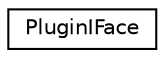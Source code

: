 digraph "Graphical Class Hierarchy"
{
 // LATEX_PDF_SIZE
  edge [fontname="Helvetica",fontsize="10",labelfontname="Helvetica",labelfontsize="10"];
  node [fontname="Helvetica",fontsize="10",shape=record];
  rankdir="LR";
  Node0 [label="PluginIFace",height=0.2,width=0.4,color="black", fillcolor="white", style="filled",URL="$class_plugin_i_face.html",tooltip=" "];
}
